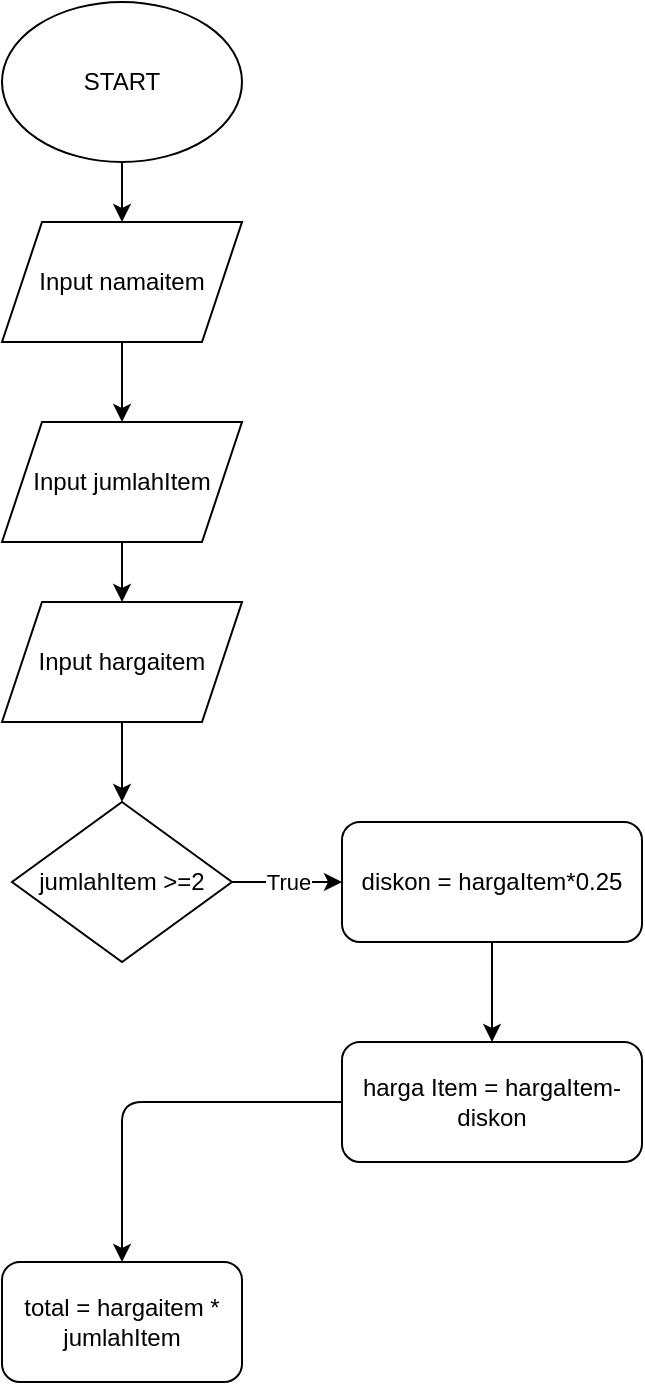 <mxfile>
    <diagram id="YtAACQOqs5BLFMDBnkgC" name="Page-1">
        <mxGraphModel dx="434" dy="430" grid="1" gridSize="10" guides="1" tooltips="1" connect="1" arrows="1" fold="1" page="1" pageScale="1" pageWidth="850" pageHeight="1100" math="0" shadow="0">
            <root>
                <mxCell id="0"/>
                <mxCell id="1" parent="0"/>
                <mxCell id="4" value="" style="edgeStyle=none;html=1;" edge="1" parent="1" source="2" target="3">
                    <mxGeometry relative="1" as="geometry"/>
                </mxCell>
                <mxCell id="2" value="START" style="ellipse;whiteSpace=wrap;html=1;" vertex="1" parent="1">
                    <mxGeometry x="350" y="10" width="120" height="80" as="geometry"/>
                </mxCell>
                <mxCell id="6" value="" style="edgeStyle=none;html=1;" edge="1" parent="1" source="3" target="5">
                    <mxGeometry relative="1" as="geometry"/>
                </mxCell>
                <mxCell id="3" value="Input namaitem" style="shape=parallelogram;perimeter=parallelogramPerimeter;whiteSpace=wrap;html=1;fixedSize=1;" vertex="1" parent="1">
                    <mxGeometry x="350" y="120" width="120" height="60" as="geometry"/>
                </mxCell>
                <mxCell id="8" value="" style="edgeStyle=none;html=1;" edge="1" parent="1" source="5" target="7">
                    <mxGeometry relative="1" as="geometry"/>
                </mxCell>
                <mxCell id="5" value="Input jumlahItem" style="shape=parallelogram;perimeter=parallelogramPerimeter;whiteSpace=wrap;html=1;fixedSize=1;" vertex="1" parent="1">
                    <mxGeometry x="350" y="220" width="120" height="60" as="geometry"/>
                </mxCell>
                <mxCell id="10" value="" style="edgeStyle=none;html=1;" edge="1" parent="1" source="7" target="9">
                    <mxGeometry relative="1" as="geometry"/>
                </mxCell>
                <mxCell id="7" value="Input hargaitem" style="shape=parallelogram;perimeter=parallelogramPerimeter;whiteSpace=wrap;html=1;fixedSize=1;" vertex="1" parent="1">
                    <mxGeometry x="350" y="310" width="120" height="60" as="geometry"/>
                </mxCell>
                <mxCell id="12" value="True" style="edgeStyle=none;html=1;" edge="1" parent="1" source="9" target="11">
                    <mxGeometry relative="1" as="geometry"/>
                </mxCell>
                <mxCell id="9" value="jumlahItem &amp;gt;=2" style="rhombus;whiteSpace=wrap;html=1;" vertex="1" parent="1">
                    <mxGeometry x="355" y="410" width="110" height="80" as="geometry"/>
                </mxCell>
                <mxCell id="14" value="" style="edgeStyle=none;html=1;" edge="1" parent="1" source="11" target="13">
                    <mxGeometry relative="1" as="geometry"/>
                </mxCell>
                <mxCell id="11" value="diskon = hargaItem*0.25" style="rounded=1;whiteSpace=wrap;html=1;" vertex="1" parent="1">
                    <mxGeometry x="520" y="420" width="150" height="60" as="geometry"/>
                </mxCell>
                <mxCell id="16" style="edgeStyle=none;html=1;exitX=0;exitY=0.5;exitDx=0;exitDy=0;entryX=0.5;entryY=0;entryDx=0;entryDy=0;" edge="1" parent="1" source="13" target="15">
                    <mxGeometry relative="1" as="geometry">
                        <Array as="points">
                            <mxPoint x="410" y="560"/>
                        </Array>
                    </mxGeometry>
                </mxCell>
                <mxCell id="13" value="harga Item = hargaItem-diskon" style="rounded=1;whiteSpace=wrap;html=1;" vertex="1" parent="1">
                    <mxGeometry x="520" y="530" width="150" height="60" as="geometry"/>
                </mxCell>
                <mxCell id="15" value="total = hargaitem * jumlahItem" style="rounded=1;whiteSpace=wrap;html=1;" vertex="1" parent="1">
                    <mxGeometry x="350" y="640" width="120" height="60" as="geometry"/>
                </mxCell>
            </root>
        </mxGraphModel>
    </diagram>
</mxfile>